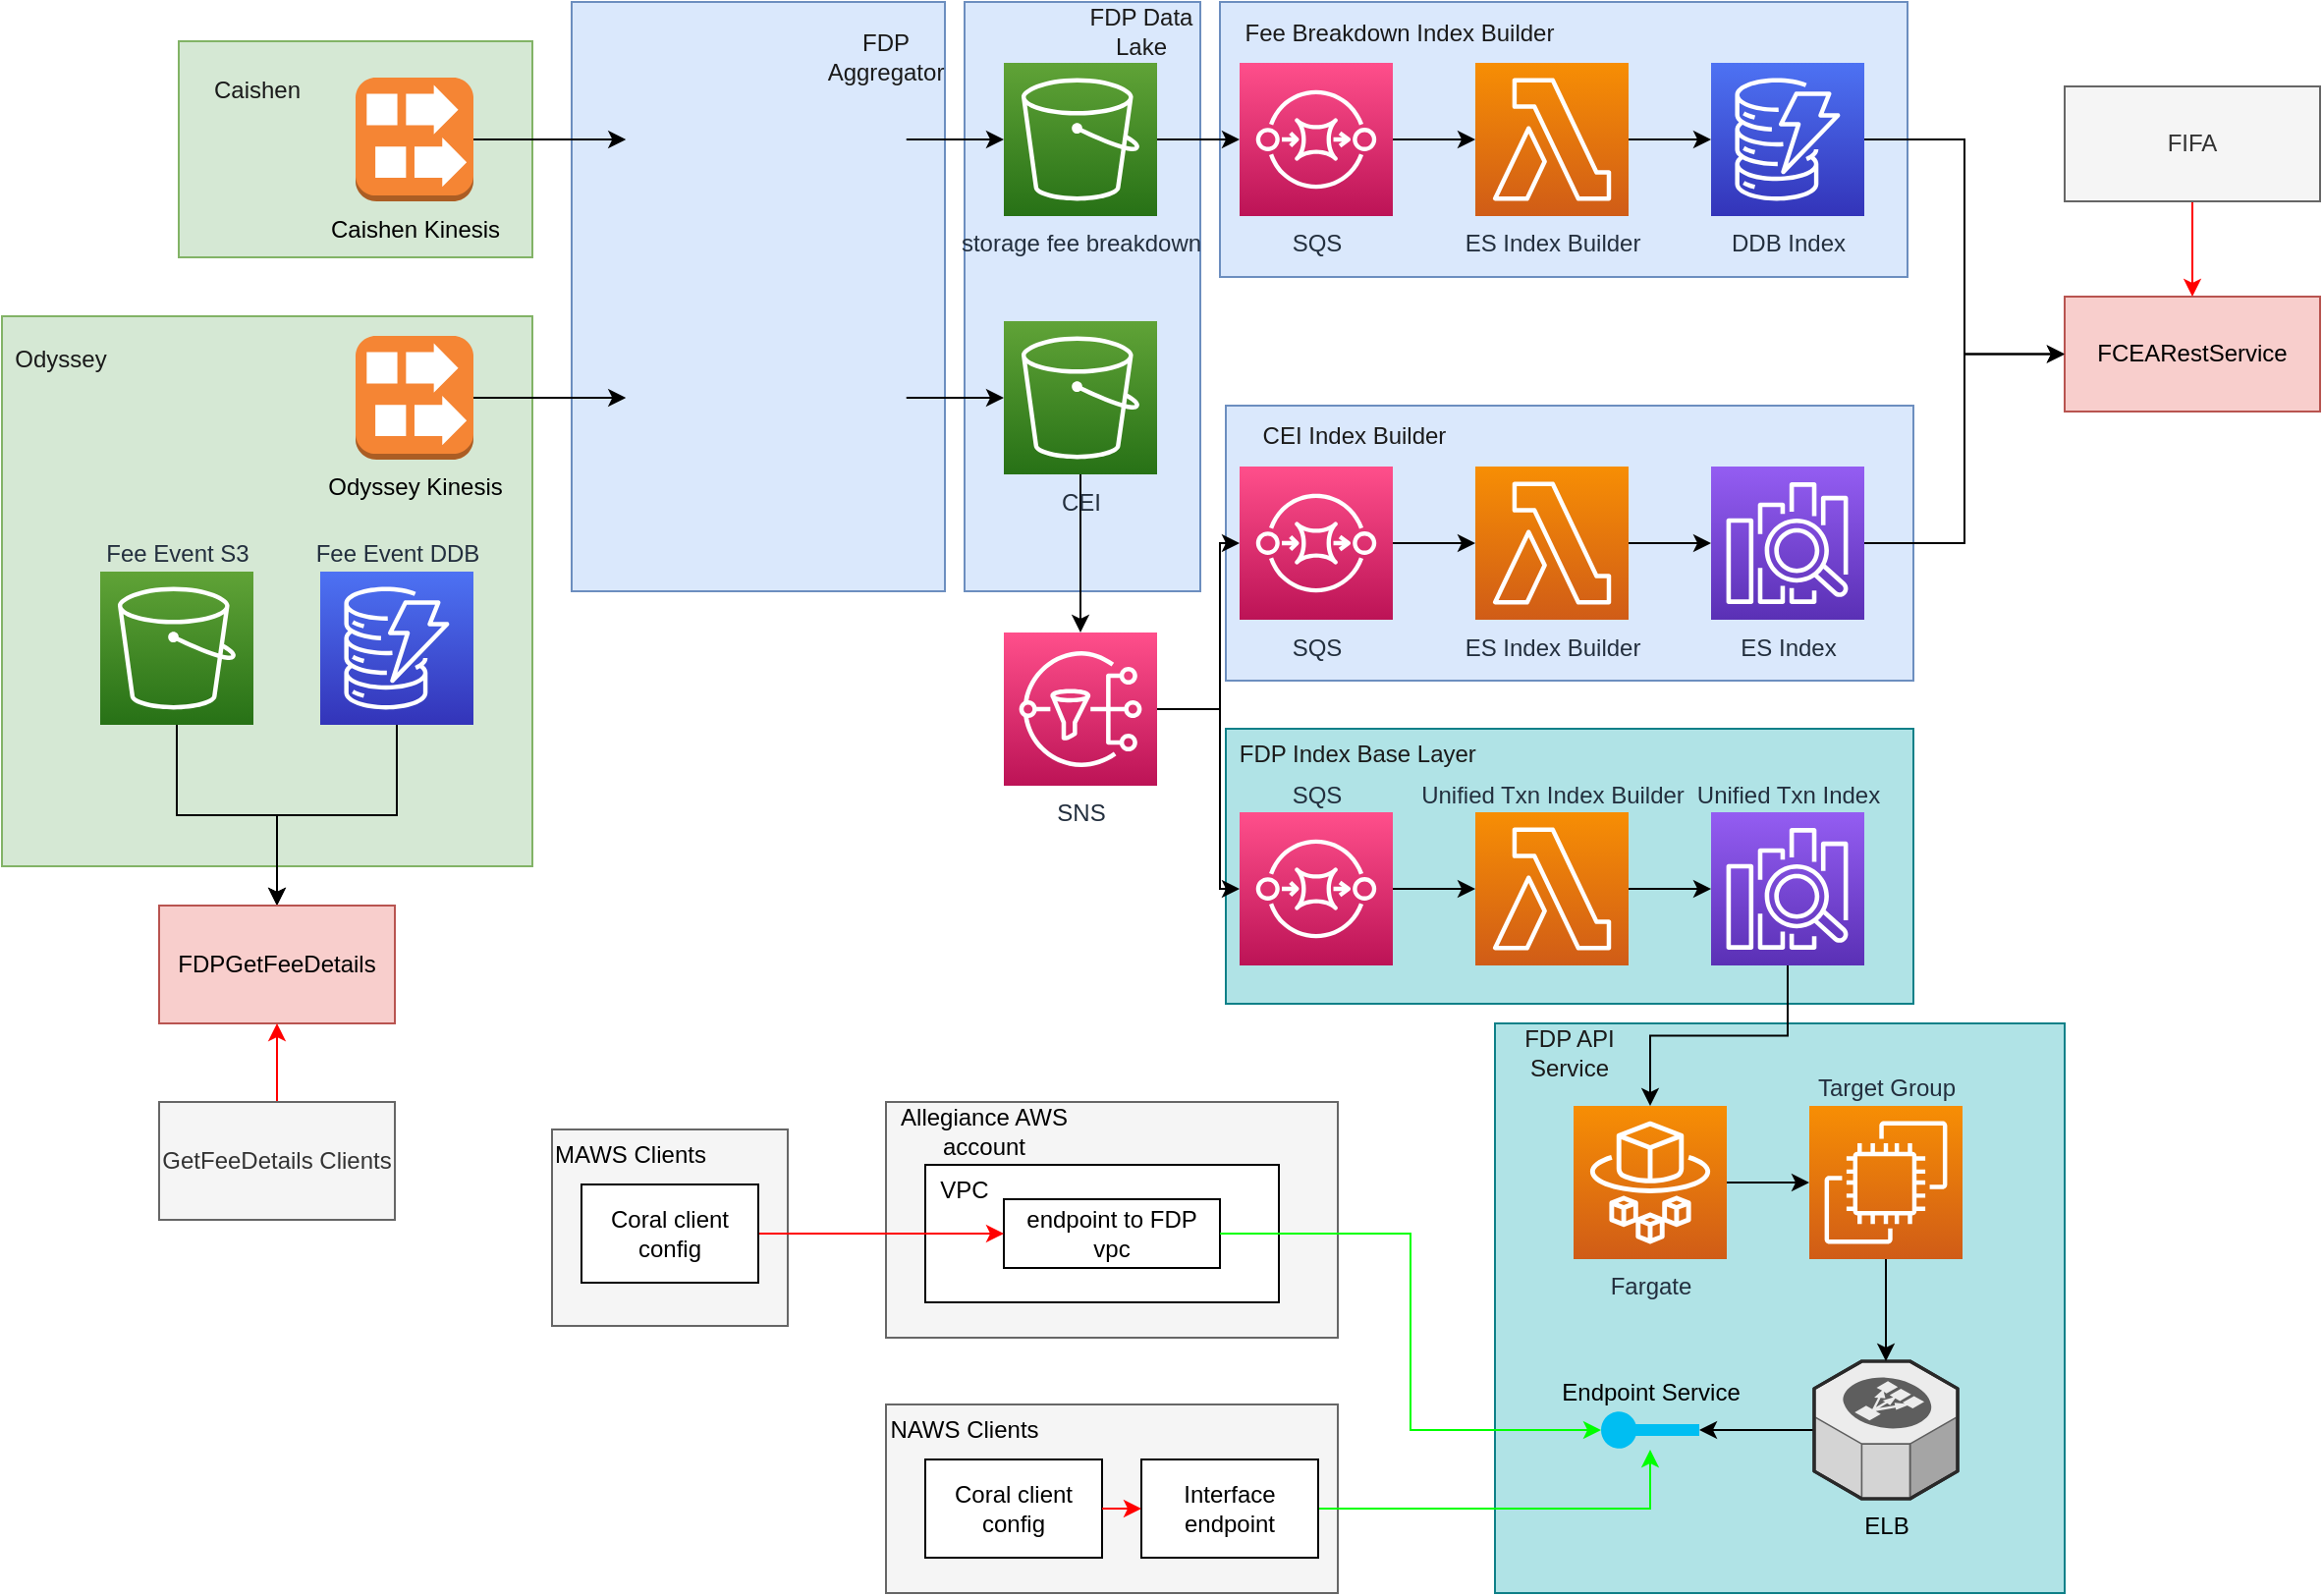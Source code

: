 <mxfile version="20.2.8" type="github">
  <diagram id="zn1evy5G_ZbLFw4LJB7L" name="Page-1">
    <mxGraphModel dx="2735" dy="1086" grid="1" gridSize="10" guides="1" tooltips="1" connect="1" arrows="1" fold="1" page="1" pageScale="1" pageWidth="850" pageHeight="1100" math="0" shadow="0">
      <root>
        <mxCell id="0" />
        <mxCell id="1" parent="0" />
        <mxCell id="vi70QIRCEaTFxPGlKDUi-86" value="" style="rounded=0;whiteSpace=wrap;html=1;fillColor=#dae8fc;strokeColor=#6c8ebf;" vertex="1" parent="1">
          <mxGeometry x="433" y="395.5" width="350" height="140" as="geometry" />
        </mxCell>
        <mxCell id="vi70QIRCEaTFxPGlKDUi-87" value="" style="rounded=0;whiteSpace=wrap;html=1;fillColor=#b0e3e6;strokeColor=#0e8088;" vertex="1" parent="1">
          <mxGeometry x="433" y="560" width="350" height="140" as="geometry" />
        </mxCell>
        <mxCell id="vi70QIRCEaTFxPGlKDUi-85" value="" style="rounded=0;whiteSpace=wrap;html=1;fillColor=#dae8fc;strokeColor=#6c8ebf;" vertex="1" parent="1">
          <mxGeometry x="430" y="190" width="350" height="140" as="geometry" />
        </mxCell>
        <mxCell id="vi70QIRCEaTFxPGlKDUi-83" value="" style="rounded=0;whiteSpace=wrap;html=1;fillColor=#b0e3e6;strokeColor=#0e8088;" vertex="1" parent="1">
          <mxGeometry x="570" y="710" width="290" height="290" as="geometry" />
        </mxCell>
        <mxCell id="vi70QIRCEaTFxPGlKDUi-81" value="" style="rounded=0;whiteSpace=wrap;html=1;fillColor=#dae8fc;strokeColor=#6c8ebf;" vertex="1" parent="1">
          <mxGeometry x="300" y="190" width="120" height="300" as="geometry" />
        </mxCell>
        <mxCell id="vi70QIRCEaTFxPGlKDUi-75" value="" style="rounded=0;whiteSpace=wrap;html=1;fillColor=#dae8fc;strokeColor=#6c8ebf;" vertex="1" parent="1">
          <mxGeometry x="100" y="190" width="190" height="300" as="geometry" />
        </mxCell>
        <mxCell id="vi70QIRCEaTFxPGlKDUi-73" value="" style="rounded=0;whiteSpace=wrap;html=1;fillColor=#d5e8d4;strokeColor=#82b366;" vertex="1" parent="1">
          <mxGeometry x="-100" y="210" width="180" height="110" as="geometry" />
        </mxCell>
        <mxCell id="vi70QIRCEaTFxPGlKDUi-71" value="" style="rounded=0;whiteSpace=wrap;html=1;fillColor=#d5e8d4;strokeColor=#82b366;" vertex="1" parent="1">
          <mxGeometry x="-190" y="350" width="270" height="280" as="geometry" />
        </mxCell>
        <mxCell id="vi70QIRCEaTFxPGlKDUi-42" style="edgeStyle=orthogonalEdgeStyle;rounded=0;orthogonalLoop=1;jettySize=auto;html=1;" edge="1" parent="1" source="vi70QIRCEaTFxPGlKDUi-1" target="vi70QIRCEaTFxPGlKDUi-5">
          <mxGeometry relative="1" as="geometry" />
        </mxCell>
        <mxCell id="vi70QIRCEaTFxPGlKDUi-1" value="Odyssey Kinesis" style="outlineConnect=0;dashed=0;verticalLabelPosition=bottom;verticalAlign=top;align=center;html=1;shape=mxgraph.aws3.kinesis_streams;fillColor=#F58534;gradientColor=none;" vertex="1" parent="1">
          <mxGeometry x="-10" y="360" width="60" height="63" as="geometry" />
        </mxCell>
        <mxCell id="vi70QIRCEaTFxPGlKDUi-58" style="edgeStyle=orthogonalEdgeStyle;rounded=0;orthogonalLoop=1;jettySize=auto;html=1;" edge="1" parent="1" source="vi70QIRCEaTFxPGlKDUi-5" target="vi70QIRCEaTFxPGlKDUi-6">
          <mxGeometry relative="1" as="geometry" />
        </mxCell>
        <mxCell id="vi70QIRCEaTFxPGlKDUi-5" value="" style="shape=image;verticalLabelPosition=top;labelBackgroundColor=default;verticalAlign=bottom;aspect=fixed;imageAspect=0;image=https://upload.wikimedia.org/wikipedia/commons/thumb/7/70/Apache_Flink_logo.svg/1280px-Apache_Flink_logo.svg.png;labelPosition=center;align=center;" vertex="1" parent="1">
          <mxGeometry x="127.63" y="356.5" width="142.75" height="70" as="geometry" />
        </mxCell>
        <mxCell id="vi70QIRCEaTFxPGlKDUi-11" style="edgeStyle=orthogonalEdgeStyle;rounded=0;orthogonalLoop=1;jettySize=auto;html=1;" edge="1" parent="1" source="vi70QIRCEaTFxPGlKDUi-6" target="vi70QIRCEaTFxPGlKDUi-10">
          <mxGeometry relative="1" as="geometry" />
        </mxCell>
        <mxCell id="vi70QIRCEaTFxPGlKDUi-6" value="CEI" style="sketch=0;points=[[0,0,0],[0.25,0,0],[0.5,0,0],[0.75,0,0],[1,0,0],[0,1,0],[0.25,1,0],[0.5,1,0],[0.75,1,0],[1,1,0],[0,0.25,0],[0,0.5,0],[0,0.75,0],[1,0.25,0],[1,0.5,0],[1,0.75,0]];outlineConnect=0;fontColor=#232F3E;gradientColor=#60A337;gradientDirection=north;fillColor=#277116;strokeColor=#ffffff;dashed=0;verticalLabelPosition=bottom;verticalAlign=top;align=center;html=1;fontSize=12;fontStyle=0;aspect=fixed;shape=mxgraph.aws4.resourceIcon;resIcon=mxgraph.aws4.s3;" vertex="1" parent="1">
          <mxGeometry x="320" y="352.5" width="78" height="78" as="geometry" />
        </mxCell>
        <mxCell id="vi70QIRCEaTFxPGlKDUi-43" style="edgeStyle=orthogonalEdgeStyle;rounded=0;orthogonalLoop=1;jettySize=auto;html=1;entryX=0;entryY=0.5;entryDx=0;entryDy=0;" edge="1" parent="1" source="vi70QIRCEaTFxPGlKDUi-7" target="vi70QIRCEaTFxPGlKDUi-8">
          <mxGeometry relative="1" as="geometry" />
        </mxCell>
        <mxCell id="vi70QIRCEaTFxPGlKDUi-7" value="Caishen Kinesis" style="outlineConnect=0;dashed=0;verticalLabelPosition=bottom;verticalAlign=top;align=center;html=1;shape=mxgraph.aws3.kinesis_streams;fillColor=#F58534;gradientColor=none;" vertex="1" parent="1">
          <mxGeometry x="-10" y="228.5" width="60" height="63" as="geometry" />
        </mxCell>
        <mxCell id="vi70QIRCEaTFxPGlKDUi-44" style="edgeStyle=orthogonalEdgeStyle;rounded=0;orthogonalLoop=1;jettySize=auto;html=1;" edge="1" parent="1" source="vi70QIRCEaTFxPGlKDUi-8" target="vi70QIRCEaTFxPGlKDUi-9">
          <mxGeometry relative="1" as="geometry" />
        </mxCell>
        <mxCell id="vi70QIRCEaTFxPGlKDUi-8" value="" style="shape=image;verticalLabelPosition=bottom;labelBackgroundColor=default;verticalAlign=top;aspect=fixed;imageAspect=0;image=https://upload.wikimedia.org/wikipedia/commons/thumb/7/70/Apache_Flink_logo.svg/1280px-Apache_Flink_logo.svg.png;" vertex="1" parent="1">
          <mxGeometry x="127.63" y="225" width="142.75" height="70" as="geometry" />
        </mxCell>
        <mxCell id="vi70QIRCEaTFxPGlKDUi-45" style="edgeStyle=orthogonalEdgeStyle;rounded=0;orthogonalLoop=1;jettySize=auto;html=1;" edge="1" parent="1" source="vi70QIRCEaTFxPGlKDUi-9" target="vi70QIRCEaTFxPGlKDUi-20">
          <mxGeometry relative="1" as="geometry" />
        </mxCell>
        <mxCell id="vi70QIRCEaTFxPGlKDUi-9" value="storage fee breakdown" style="sketch=0;points=[[0,0,0],[0.25,0,0],[0.5,0,0],[0.75,0,0],[1,0,0],[0,1,0],[0.25,1,0],[0.5,1,0],[0.75,1,0],[1,1,0],[0,0.25,0],[0,0.5,0],[0,0.75,0],[1,0.25,0],[1,0.5,0],[1,0.75,0]];outlineConnect=0;fontColor=#232F3E;gradientColor=#60A337;gradientDirection=north;fillColor=#277116;strokeColor=#ffffff;dashed=0;verticalLabelPosition=bottom;verticalAlign=top;align=center;html=1;fontSize=12;fontStyle=0;aspect=fixed;shape=mxgraph.aws4.resourceIcon;resIcon=mxgraph.aws4.s3;" vertex="1" parent="1">
          <mxGeometry x="320" y="221" width="78" height="78" as="geometry" />
        </mxCell>
        <mxCell id="vi70QIRCEaTFxPGlKDUi-48" style="edgeStyle=orthogonalEdgeStyle;rounded=0;orthogonalLoop=1;jettySize=auto;html=1;entryX=0;entryY=0.5;entryDx=0;entryDy=0;entryPerimeter=0;" edge="1" parent="1" source="vi70QIRCEaTFxPGlKDUi-10" target="vi70QIRCEaTFxPGlKDUi-12">
          <mxGeometry relative="1" as="geometry">
            <Array as="points">
              <mxPoint x="430" y="550" />
              <mxPoint x="430" y="466" />
            </Array>
          </mxGeometry>
        </mxCell>
        <mxCell id="vi70QIRCEaTFxPGlKDUi-49" style="edgeStyle=orthogonalEdgeStyle;rounded=0;orthogonalLoop=1;jettySize=auto;html=1;entryX=0;entryY=0.5;entryDx=0;entryDy=0;entryPerimeter=0;" edge="1" parent="1" source="vi70QIRCEaTFxPGlKDUi-10" target="vi70QIRCEaTFxPGlKDUi-16">
          <mxGeometry relative="1" as="geometry">
            <Array as="points">
              <mxPoint x="430" y="550" />
              <mxPoint x="430" y="642" />
            </Array>
          </mxGeometry>
        </mxCell>
        <mxCell id="vi70QIRCEaTFxPGlKDUi-10" value="SNS" style="sketch=0;points=[[0,0,0],[0.25,0,0],[0.5,0,0],[0.75,0,0],[1,0,0],[0,1,0],[0.25,1,0],[0.5,1,0],[0.75,1,0],[1,1,0],[0,0.25,0],[0,0.5,0],[0,0.75,0],[1,0.25,0],[1,0.5,0],[1,0.75,0]];outlineConnect=0;fontColor=#232F3E;gradientColor=#FF4F8B;gradientDirection=north;fillColor=#BC1356;strokeColor=#ffffff;dashed=0;verticalLabelPosition=bottom;verticalAlign=top;align=center;html=1;fontSize=12;fontStyle=0;aspect=fixed;shape=mxgraph.aws4.resourceIcon;resIcon=mxgraph.aws4.sns;" vertex="1" parent="1">
          <mxGeometry x="320" y="511" width="78" height="78" as="geometry" />
        </mxCell>
        <mxCell id="vi70QIRCEaTFxPGlKDUi-50" style="edgeStyle=orthogonalEdgeStyle;rounded=0;orthogonalLoop=1;jettySize=auto;html=1;entryX=0;entryY=0.5;entryDx=0;entryDy=0;entryPerimeter=0;" edge="1" parent="1" source="vi70QIRCEaTFxPGlKDUi-12" target="vi70QIRCEaTFxPGlKDUi-13">
          <mxGeometry relative="1" as="geometry" />
        </mxCell>
        <mxCell id="vi70QIRCEaTFxPGlKDUi-12" value="SQS" style="sketch=0;points=[[0,0,0],[0.25,0,0],[0.5,0,0],[0.75,0,0],[1,0,0],[0,1,0],[0.25,1,0],[0.5,1,0],[0.75,1,0],[1,1,0],[0,0.25,0],[0,0.5,0],[0,0.75,0],[1,0.25,0],[1,0.5,0],[1,0.75,0]];outlineConnect=0;fontColor=#232F3E;gradientColor=#FF4F8B;gradientDirection=north;fillColor=#BC1356;strokeColor=#ffffff;dashed=0;verticalLabelPosition=bottom;verticalAlign=top;align=center;html=1;fontSize=12;fontStyle=0;aspect=fixed;shape=mxgraph.aws4.resourceIcon;resIcon=mxgraph.aws4.sqs;" vertex="1" parent="1">
          <mxGeometry x="440" y="426.5" width="78" height="78" as="geometry" />
        </mxCell>
        <mxCell id="vi70QIRCEaTFxPGlKDUi-52" style="edgeStyle=orthogonalEdgeStyle;rounded=0;orthogonalLoop=1;jettySize=auto;html=1;entryX=0;entryY=0.5;entryDx=0;entryDy=0;entryPerimeter=0;" edge="1" parent="1" source="vi70QIRCEaTFxPGlKDUi-13" target="vi70QIRCEaTFxPGlKDUi-14">
          <mxGeometry relative="1" as="geometry" />
        </mxCell>
        <mxCell id="vi70QIRCEaTFxPGlKDUi-13" value="ES Index Builder" style="sketch=0;points=[[0,0,0],[0.25,0,0],[0.5,0,0],[0.75,0,0],[1,0,0],[0,1,0],[0.25,1,0],[0.5,1,0],[0.75,1,0],[1,1,0],[0,0.25,0],[0,0.5,0],[0,0.75,0],[1,0.25,0],[1,0.5,0],[1,0.75,0]];outlineConnect=0;fontColor=#232F3E;gradientColor=#F78E04;gradientDirection=north;fillColor=#D05C17;strokeColor=#ffffff;dashed=0;verticalLabelPosition=bottom;verticalAlign=top;align=center;html=1;fontSize=12;fontStyle=0;aspect=fixed;shape=mxgraph.aws4.resourceIcon;resIcon=mxgraph.aws4.lambda;" vertex="1" parent="1">
          <mxGeometry x="560" y="426.5" width="78" height="78" as="geometry" />
        </mxCell>
        <mxCell id="vi70QIRCEaTFxPGlKDUi-55" style="edgeStyle=orthogonalEdgeStyle;rounded=0;orthogonalLoop=1;jettySize=auto;html=1;entryX=0;entryY=0.5;entryDx=0;entryDy=0;" edge="1" parent="1" source="vi70QIRCEaTFxPGlKDUi-14" target="vi70QIRCEaTFxPGlKDUi-15">
          <mxGeometry relative="1" as="geometry" />
        </mxCell>
        <mxCell id="vi70QIRCEaTFxPGlKDUi-14" value="ES Index" style="sketch=0;points=[[0,0,0],[0.25,0,0],[0.5,0,0],[0.75,0,0],[1,0,0],[0,1,0],[0.25,1,0],[0.5,1,0],[0.75,1,0],[1,1,0],[0,0.25,0],[0,0.5,0],[0,0.75,0],[1,0.25,0],[1,0.5,0],[1,0.75,0]];outlineConnect=0;fontColor=#232F3E;gradientColor=#945DF2;gradientDirection=north;fillColor=#5A30B5;strokeColor=#ffffff;dashed=0;verticalLabelPosition=bottom;verticalAlign=top;align=center;html=1;fontSize=12;fontStyle=0;aspect=fixed;shape=mxgraph.aws4.resourceIcon;resIcon=mxgraph.aws4.elasticsearch_service;" vertex="1" parent="1">
          <mxGeometry x="680" y="426.5" width="78" height="78" as="geometry" />
        </mxCell>
        <mxCell id="vi70QIRCEaTFxPGlKDUi-15" value="FCEARestService" style="rounded=0;whiteSpace=wrap;html=1;fillColor=#f8cecc;strokeColor=#b85450;" vertex="1" parent="1">
          <mxGeometry x="860" y="340" width="130" height="58.5" as="geometry" />
        </mxCell>
        <mxCell id="vi70QIRCEaTFxPGlKDUi-51" style="edgeStyle=orthogonalEdgeStyle;rounded=0;orthogonalLoop=1;jettySize=auto;html=1;entryX=0;entryY=0.5;entryDx=0;entryDy=0;entryPerimeter=0;" edge="1" parent="1" source="vi70QIRCEaTFxPGlKDUi-16" target="vi70QIRCEaTFxPGlKDUi-17">
          <mxGeometry relative="1" as="geometry" />
        </mxCell>
        <mxCell id="vi70QIRCEaTFxPGlKDUi-16" value="SQS" style="sketch=0;points=[[0,0,0],[0.25,0,0],[0.5,0,0],[0.75,0,0],[1,0,0],[0,1,0],[0.25,1,0],[0.5,1,0],[0.75,1,0],[1,1,0],[0,0.25,0],[0,0.5,0],[0,0.75,0],[1,0.25,0],[1,0.5,0],[1,0.75,0]];outlineConnect=0;fontColor=#232F3E;gradientColor=#FF4F8B;gradientDirection=north;fillColor=#BC1356;strokeColor=#ffffff;dashed=0;verticalLabelPosition=top;verticalAlign=bottom;align=center;html=1;fontSize=12;fontStyle=0;aspect=fixed;shape=mxgraph.aws4.resourceIcon;resIcon=mxgraph.aws4.sqs;labelPosition=center;" vertex="1" parent="1">
          <mxGeometry x="440" y="602.5" width="78" height="78" as="geometry" />
        </mxCell>
        <mxCell id="vi70QIRCEaTFxPGlKDUi-53" style="edgeStyle=orthogonalEdgeStyle;rounded=0;orthogonalLoop=1;jettySize=auto;html=1;entryX=0;entryY=0.5;entryDx=0;entryDy=0;entryPerimeter=0;" edge="1" parent="1" source="vi70QIRCEaTFxPGlKDUi-17" target="vi70QIRCEaTFxPGlKDUi-18">
          <mxGeometry relative="1" as="geometry" />
        </mxCell>
        <mxCell id="vi70QIRCEaTFxPGlKDUi-17" value="Unified Txn Index Builder  " style="sketch=0;points=[[0,0,0],[0.25,0,0],[0.5,0,0],[0.75,0,0],[1,0,0],[0,1,0],[0.25,1,0],[0.5,1,0],[0.75,1,0],[1,1,0],[0,0.25,0],[0,0.5,0],[0,0.75,0],[1,0.25,0],[1,0.5,0],[1,0.75,0]];outlineConnect=0;fontColor=#232F3E;gradientColor=#F78E04;gradientDirection=north;fillColor=#D05C17;strokeColor=#ffffff;dashed=0;verticalLabelPosition=top;verticalAlign=bottom;align=center;html=1;fontSize=12;fontStyle=0;aspect=fixed;shape=mxgraph.aws4.resourceIcon;resIcon=mxgraph.aws4.lambda;labelPosition=center;" vertex="1" parent="1">
          <mxGeometry x="560" y="602.5" width="78" height="78" as="geometry" />
        </mxCell>
        <mxCell id="vi70QIRCEaTFxPGlKDUi-60" style="edgeStyle=orthogonalEdgeStyle;rounded=0;orthogonalLoop=1;jettySize=auto;html=1;entryX=0.5;entryY=0;entryDx=0;entryDy=0;entryPerimeter=0;" edge="1" parent="1" source="vi70QIRCEaTFxPGlKDUi-18" target="vi70QIRCEaTFxPGlKDUi-25">
          <mxGeometry relative="1" as="geometry" />
        </mxCell>
        <mxCell id="vi70QIRCEaTFxPGlKDUi-18" value="Unified Txn Index" style="sketch=0;points=[[0,0,0],[0.25,0,0],[0.5,0,0],[0.75,0,0],[1,0,0],[0,1,0],[0.25,1,0],[0.5,1,0],[0.75,1,0],[1,1,0],[0,0.25,0],[0,0.5,0],[0,0.75,0],[1,0.25,0],[1,0.5,0],[1,0.75,0]];outlineConnect=0;fontColor=#232F3E;gradientColor=#945DF2;gradientDirection=north;fillColor=#5A30B5;strokeColor=#ffffff;dashed=0;verticalLabelPosition=top;verticalAlign=bottom;align=center;html=1;fontSize=12;fontStyle=0;aspect=fixed;shape=mxgraph.aws4.resourceIcon;resIcon=mxgraph.aws4.elasticsearch_service;labelPosition=center;" vertex="1" parent="1">
          <mxGeometry x="680" y="602.5" width="78" height="78" as="geometry" />
        </mxCell>
        <mxCell id="vi70QIRCEaTFxPGlKDUi-56" style="edgeStyle=orthogonalEdgeStyle;rounded=0;orthogonalLoop=1;jettySize=auto;html=1;entryX=0.5;entryY=0;entryDx=0;entryDy=0;" edge="1" parent="1" source="vi70QIRCEaTFxPGlKDUi-19" target="vi70QIRCEaTFxPGlKDUi-24">
          <mxGeometry relative="1" as="geometry" />
        </mxCell>
        <mxCell id="vi70QIRCEaTFxPGlKDUi-19" value="Fee Event S3" style="sketch=0;points=[[0,0,0],[0.25,0,0],[0.5,0,0],[0.75,0,0],[1,0,0],[0,1,0],[0.25,1,0],[0.5,1,0],[0.75,1,0],[1,1,0],[0,0.25,0],[0,0.5,0],[0,0.75,0],[1,0.25,0],[1,0.5,0],[1,0.75,0]];outlineConnect=0;fontColor=#232F3E;gradientColor=#60A337;gradientDirection=north;fillColor=#277116;strokeColor=#ffffff;dashed=0;verticalLabelPosition=top;verticalAlign=bottom;align=center;html=1;fontSize=12;fontStyle=0;aspect=fixed;shape=mxgraph.aws4.resourceIcon;resIcon=mxgraph.aws4.s3;labelPosition=center;" vertex="1" parent="1">
          <mxGeometry x="-140" y="480" width="78" height="78" as="geometry" />
        </mxCell>
        <mxCell id="vi70QIRCEaTFxPGlKDUi-46" style="edgeStyle=orthogonalEdgeStyle;rounded=0;orthogonalLoop=1;jettySize=auto;html=1;entryX=0;entryY=0.5;entryDx=0;entryDy=0;entryPerimeter=0;" edge="1" parent="1" source="vi70QIRCEaTFxPGlKDUi-20" target="vi70QIRCEaTFxPGlKDUi-21">
          <mxGeometry relative="1" as="geometry" />
        </mxCell>
        <mxCell id="vi70QIRCEaTFxPGlKDUi-20" value="SQS" style="sketch=0;points=[[0,0,0],[0.25,0,0],[0.5,0,0],[0.75,0,0],[1,0,0],[0,1,0],[0.25,1,0],[0.5,1,0],[0.75,1,0],[1,1,0],[0,0.25,0],[0,0.5,0],[0,0.75,0],[1,0.25,0],[1,0.5,0],[1,0.75,0]];outlineConnect=0;fontColor=#232F3E;gradientColor=#FF4F8B;gradientDirection=north;fillColor=#BC1356;strokeColor=#ffffff;dashed=0;verticalLabelPosition=bottom;verticalAlign=top;align=center;html=1;fontSize=12;fontStyle=0;aspect=fixed;shape=mxgraph.aws4.resourceIcon;resIcon=mxgraph.aws4.sqs;" vertex="1" parent="1">
          <mxGeometry x="440.0" y="221" width="78" height="78" as="geometry" />
        </mxCell>
        <mxCell id="vi70QIRCEaTFxPGlKDUi-47" style="edgeStyle=orthogonalEdgeStyle;rounded=0;orthogonalLoop=1;jettySize=auto;html=1;entryX=0;entryY=0.5;entryDx=0;entryDy=0;entryPerimeter=0;" edge="1" parent="1" source="vi70QIRCEaTFxPGlKDUi-21" target="vi70QIRCEaTFxPGlKDUi-22">
          <mxGeometry relative="1" as="geometry" />
        </mxCell>
        <mxCell id="vi70QIRCEaTFxPGlKDUi-21" value="ES Index Builder" style="sketch=0;points=[[0,0,0],[0.25,0,0],[0.5,0,0],[0.75,0,0],[1,0,0],[0,1,0],[0.25,1,0],[0.5,1,0],[0.75,1,0],[1,1,0],[0,0.25,0],[0,0.5,0],[0,0.75,0],[1,0.25,0],[1,0.5,0],[1,0.75,0]];outlineConnect=0;fontColor=#232F3E;gradientColor=#F78E04;gradientDirection=north;fillColor=#D05C17;strokeColor=#ffffff;dashed=0;verticalLabelPosition=bottom;verticalAlign=top;align=center;html=1;fontSize=12;fontStyle=0;aspect=fixed;shape=mxgraph.aws4.resourceIcon;resIcon=mxgraph.aws4.lambda;" vertex="1" parent="1">
          <mxGeometry x="560" y="221" width="78" height="78" as="geometry" />
        </mxCell>
        <mxCell id="vi70QIRCEaTFxPGlKDUi-54" style="edgeStyle=orthogonalEdgeStyle;rounded=0;orthogonalLoop=1;jettySize=auto;html=1;entryX=0;entryY=0.5;entryDx=0;entryDy=0;" edge="1" parent="1" source="vi70QIRCEaTFxPGlKDUi-22" target="vi70QIRCEaTFxPGlKDUi-15">
          <mxGeometry relative="1" as="geometry" />
        </mxCell>
        <mxCell id="vi70QIRCEaTFxPGlKDUi-22" value="DDB Index" style="sketch=0;points=[[0,0,0],[0.25,0,0],[0.5,0,0],[0.75,0,0],[1,0,0],[0,1,0],[0.25,1,0],[0.5,1,0],[0.75,1,0],[1,1,0],[0,0.25,0],[0,0.5,0],[0,0.75,0],[1,0.25,0],[1,0.5,0],[1,0.75,0]];outlineConnect=0;fontColor=#232F3E;gradientColor=#4D72F3;gradientDirection=north;fillColor=#3334B9;strokeColor=#ffffff;dashed=0;verticalLabelPosition=bottom;verticalAlign=top;align=center;html=1;fontSize=12;fontStyle=0;aspect=fixed;shape=mxgraph.aws4.resourceIcon;resIcon=mxgraph.aws4.dynamodb;" vertex="1" parent="1">
          <mxGeometry x="680" y="221" width="78" height="78" as="geometry" />
        </mxCell>
        <mxCell id="vi70QIRCEaTFxPGlKDUi-57" style="edgeStyle=orthogonalEdgeStyle;rounded=0;orthogonalLoop=1;jettySize=auto;html=1;entryX=0.5;entryY=0;entryDx=0;entryDy=0;" edge="1" parent="1" source="vi70QIRCEaTFxPGlKDUi-23" target="vi70QIRCEaTFxPGlKDUi-24">
          <mxGeometry relative="1" as="geometry" />
        </mxCell>
        <mxCell id="vi70QIRCEaTFxPGlKDUi-23" value="Fee Event DDB" style="sketch=0;points=[[0,0,0],[0.25,0,0],[0.5,0,0],[0.75,0,0],[1,0,0],[0,1,0],[0.25,1,0],[0.5,1,0],[0.75,1,0],[1,1,0],[0,0.25,0],[0,0.5,0],[0,0.75,0],[1,0.25,0],[1,0.5,0],[1,0.75,0]];outlineConnect=0;fontColor=#232F3E;gradientColor=#4D72F3;gradientDirection=north;fillColor=#3334B9;strokeColor=#ffffff;dashed=0;verticalLabelPosition=top;verticalAlign=bottom;align=center;html=1;fontSize=12;fontStyle=0;aspect=fixed;shape=mxgraph.aws4.resourceIcon;resIcon=mxgraph.aws4.dynamodb;labelPosition=center;" vertex="1" parent="1">
          <mxGeometry x="-28" y="480" width="78" height="78" as="geometry" />
        </mxCell>
        <mxCell id="vi70QIRCEaTFxPGlKDUi-24" value="FDPGetFeeDetails" style="rounded=0;whiteSpace=wrap;html=1;fillColor=#f8cecc;strokeColor=#b85450;" vertex="1" parent="1">
          <mxGeometry x="-110" y="650" width="120" height="60" as="geometry" />
        </mxCell>
        <mxCell id="vi70QIRCEaTFxPGlKDUi-63" style="edgeStyle=orthogonalEdgeStyle;rounded=0;orthogonalLoop=1;jettySize=auto;html=1;entryX=0;entryY=0.5;entryDx=0;entryDy=0;entryPerimeter=0;" edge="1" parent="1" source="vi70QIRCEaTFxPGlKDUi-25" target="vi70QIRCEaTFxPGlKDUi-28">
          <mxGeometry relative="1" as="geometry" />
        </mxCell>
        <mxCell id="vi70QIRCEaTFxPGlKDUi-25" value="Fargate" style="sketch=0;points=[[0,0,0],[0.25,0,0],[0.5,0,0],[0.75,0,0],[1,0,0],[0,1,0],[0.25,1,0],[0.5,1,0],[0.75,1,0],[1,1,0],[0,0.25,0],[0,0.5,0],[0,0.75,0],[1,0.25,0],[1,0.5,0],[1,0.75,0]];outlineConnect=0;fontColor=#232F3E;gradientColor=#F78E04;gradientDirection=north;fillColor=#D05C17;strokeColor=#ffffff;dashed=0;verticalLabelPosition=bottom;verticalAlign=top;align=center;html=1;fontSize=12;fontStyle=0;aspect=fixed;shape=mxgraph.aws4.resourceIcon;resIcon=mxgraph.aws4.fargate;" vertex="1" parent="1">
          <mxGeometry x="610" y="752" width="78" height="78" as="geometry" />
        </mxCell>
        <mxCell id="vi70QIRCEaTFxPGlKDUi-26" value="Endpoint Service" style="verticalLabelPosition=top;html=1;verticalAlign=bottom;align=center;strokeColor=none;fillColor=#00BEF2;shape=mxgraph.azure.service_endpoint;labelPosition=center;" vertex="1" parent="1">
          <mxGeometry x="624" y="907" width="50" height="20" as="geometry" />
        </mxCell>
        <mxCell id="vi70QIRCEaTFxPGlKDUi-65" style="edgeStyle=orthogonalEdgeStyle;rounded=0;orthogonalLoop=1;jettySize=auto;html=1;" edge="1" parent="1" source="vi70QIRCEaTFxPGlKDUi-27" target="vi70QIRCEaTFxPGlKDUi-26">
          <mxGeometry relative="1" as="geometry" />
        </mxCell>
        <mxCell id="vi70QIRCEaTFxPGlKDUi-27" value="ELB" style="verticalLabelPosition=bottom;html=1;verticalAlign=top;strokeWidth=1;align=center;outlineConnect=0;dashed=0;outlineConnect=0;shape=mxgraph.aws3d.elasticLoadBalancing;fillColor=#ECECEC;strokeColor=#5E5E5E;aspect=fixed;" vertex="1" parent="1">
          <mxGeometry x="732.48" y="882" width="73.04" height="70" as="geometry" />
        </mxCell>
        <mxCell id="vi70QIRCEaTFxPGlKDUi-64" style="edgeStyle=orthogonalEdgeStyle;rounded=0;orthogonalLoop=1;jettySize=auto;html=1;" edge="1" parent="1" source="vi70QIRCEaTFxPGlKDUi-28" target="vi70QIRCEaTFxPGlKDUi-27">
          <mxGeometry relative="1" as="geometry" />
        </mxCell>
        <mxCell id="vi70QIRCEaTFxPGlKDUi-28" value="Target Group" style="sketch=0;points=[[0,0,0],[0.25,0,0],[0.5,0,0],[0.75,0,0],[1,0,0],[0,1,0],[0.25,1,0],[0.5,1,0],[0.75,1,0],[1,1,0],[0,0.25,0],[0,0.5,0],[0,0.75,0],[1,0.25,0],[1,0.5,0],[1,0.75,0]];outlineConnect=0;fontColor=#232F3E;gradientColor=#F78E04;gradientDirection=north;fillColor=#D05C17;strokeColor=#ffffff;dashed=0;verticalLabelPosition=top;verticalAlign=bottom;align=center;html=1;fontSize=12;fontStyle=0;aspect=fixed;shape=mxgraph.aws4.resourceIcon;resIcon=mxgraph.aws4.ec2;labelPosition=center;" vertex="1" parent="1">
          <mxGeometry x="730" y="752" width="78" height="78" as="geometry" />
        </mxCell>
        <mxCell id="vi70QIRCEaTFxPGlKDUi-80" style="edgeStyle=orthogonalEdgeStyle;rounded=0;orthogonalLoop=1;jettySize=auto;html=1;entryX=0.5;entryY=0;entryDx=0;entryDy=0;strokeColor=#FF0000;fontColor=#1A1A1A;" edge="1" parent="1" source="vi70QIRCEaTFxPGlKDUi-29" target="vi70QIRCEaTFxPGlKDUi-15">
          <mxGeometry relative="1" as="geometry" />
        </mxCell>
        <mxCell id="vi70QIRCEaTFxPGlKDUi-29" value="FIFA" style="rounded=0;whiteSpace=wrap;html=1;fillColor=#f5f5f5;fontColor=#333333;strokeColor=#666666;" vertex="1" parent="1">
          <mxGeometry x="860" y="233" width="130" height="58.5" as="geometry" />
        </mxCell>
        <mxCell id="vi70QIRCEaTFxPGlKDUi-30" value="" style="rounded=0;whiteSpace=wrap;html=1;fillColor=#f5f5f5;fontColor=#333333;strokeColor=#666666;" vertex="1" parent="1">
          <mxGeometry x="260" y="750" width="230" height="120" as="geometry" />
        </mxCell>
        <mxCell id="vi70QIRCEaTFxPGlKDUi-31" value="Allegiance AWS account" style="text;html=1;strokeColor=none;fillColor=none;align=center;verticalAlign=middle;whiteSpace=wrap;rounded=0;" vertex="1" parent="1">
          <mxGeometry x="260" y="750" width="100" height="30" as="geometry" />
        </mxCell>
        <mxCell id="vi70QIRCEaTFxPGlKDUi-32" value="" style="rounded=0;whiteSpace=wrap;html=1;" vertex="1" parent="1">
          <mxGeometry x="280" y="782" width="180" height="70" as="geometry" />
        </mxCell>
        <mxCell id="vi70QIRCEaTFxPGlKDUi-33" value="VPC" style="text;html=1;strokeColor=none;fillColor=none;align=center;verticalAlign=middle;whiteSpace=wrap;rounded=0;" vertex="1" parent="1">
          <mxGeometry x="270" y="780" width="60" height="30" as="geometry" />
        </mxCell>
        <mxCell id="vi70QIRCEaTFxPGlKDUi-34" value="endpoint to FDP vpc" style="rounded=0;whiteSpace=wrap;html=1;" vertex="1" parent="1">
          <mxGeometry x="320" y="799.5" width="110" height="35" as="geometry" />
        </mxCell>
        <mxCell id="vi70QIRCEaTFxPGlKDUi-35" value="" style="rounded=0;whiteSpace=wrap;html=1;fillColor=#f5f5f5;fontColor=#333333;strokeColor=#666666;" vertex="1" parent="1">
          <mxGeometry x="90" y="764" width="120" height="100" as="geometry" />
        </mxCell>
        <mxCell id="vi70QIRCEaTFxPGlKDUi-66" style="edgeStyle=orthogonalEdgeStyle;rounded=0;orthogonalLoop=1;jettySize=auto;html=1;entryX=0;entryY=0.5;entryDx=0;entryDy=0;fontColor=#FF3333;strokeColor=#FF0000;" edge="1" parent="1" source="vi70QIRCEaTFxPGlKDUi-36" target="vi70QIRCEaTFxPGlKDUi-34">
          <mxGeometry relative="1" as="geometry" />
        </mxCell>
        <mxCell id="vi70QIRCEaTFxPGlKDUi-36" value="Coral client config" style="rounded=0;whiteSpace=wrap;html=1;" vertex="1" parent="1">
          <mxGeometry x="105" y="792" width="90" height="50" as="geometry" />
        </mxCell>
        <mxCell id="vi70QIRCEaTFxPGlKDUi-37" value="MAWS Clients" style="text;html=1;strokeColor=none;fillColor=none;align=center;verticalAlign=middle;whiteSpace=wrap;rounded=0;" vertex="1" parent="1">
          <mxGeometry x="90" y="762" width="80" height="30" as="geometry" />
        </mxCell>
        <mxCell id="vi70QIRCEaTFxPGlKDUi-38" value="" style="rounded=0;whiteSpace=wrap;html=1;fillColor=#f5f5f5;fontColor=#333333;strokeColor=#666666;" vertex="1" parent="1">
          <mxGeometry x="260" y="904" width="230" height="96" as="geometry" />
        </mxCell>
        <mxCell id="vi70QIRCEaTFxPGlKDUi-39" value="Coral client config" style="rounded=0;whiteSpace=wrap;html=1;" vertex="1" parent="1">
          <mxGeometry x="280" y="932" width="90" height="50" as="geometry" />
        </mxCell>
        <mxCell id="vi70QIRCEaTFxPGlKDUi-40" value="NAWS Clients " style="text;html=1;strokeColor=none;fillColor=none;align=center;verticalAlign=middle;whiteSpace=wrap;rounded=0;" vertex="1" parent="1">
          <mxGeometry x="260" y="902" width="80" height="30" as="geometry" />
        </mxCell>
        <mxCell id="vi70QIRCEaTFxPGlKDUi-70" style="edgeStyle=orthogonalEdgeStyle;rounded=0;orthogonalLoop=1;jettySize=auto;html=1;strokeColor=#00FF00;" edge="1" parent="1" source="vi70QIRCEaTFxPGlKDUi-41" target="vi70QIRCEaTFxPGlKDUi-26">
          <mxGeometry relative="1" as="geometry" />
        </mxCell>
        <mxCell id="vi70QIRCEaTFxPGlKDUi-41" value="Interface endpoint" style="rounded=0;whiteSpace=wrap;html=1;" vertex="1" parent="1">
          <mxGeometry x="390" y="932" width="90" height="50" as="geometry" />
        </mxCell>
        <mxCell id="vi70QIRCEaTFxPGlKDUi-68" value="" style="endArrow=classic;html=1;rounded=0;exitX=1;exitY=0.5;exitDx=0;exitDy=0;entryX=0;entryY=0.5;entryDx=0;entryDy=0;strokeColor=#FF0000;" edge="1" parent="1" source="vi70QIRCEaTFxPGlKDUi-39" target="vi70QIRCEaTFxPGlKDUi-41">
          <mxGeometry width="50" height="50" relative="1" as="geometry">
            <mxPoint x="260" y="710" as="sourcePoint" />
            <mxPoint x="310" y="660" as="targetPoint" />
          </mxGeometry>
        </mxCell>
        <mxCell id="vi70QIRCEaTFxPGlKDUi-69" value="" style="endArrow=classic;html=1;rounded=0;exitX=1;exitY=0.5;exitDx=0;exitDy=0;entryX=0;entryY=0.5;entryDx=0;entryDy=0;entryPerimeter=0;edgeStyle=orthogonalEdgeStyle;strokeColor=#00FF00;" edge="1" parent="1" source="vi70QIRCEaTFxPGlKDUi-34" target="vi70QIRCEaTFxPGlKDUi-26">
          <mxGeometry width="50" height="50" relative="1" as="geometry">
            <mxPoint x="260" y="710" as="sourcePoint" />
            <mxPoint x="310" y="660" as="targetPoint" />
          </mxGeometry>
        </mxCell>
        <mxCell id="vi70QIRCEaTFxPGlKDUi-72" value="Odyssey" style="text;html=1;strokeColor=none;fillColor=none;align=center;verticalAlign=middle;whiteSpace=wrap;rounded=0;fontColor=#1A1A1A;" vertex="1" parent="1">
          <mxGeometry x="-190" y="356.5" width="60" height="30" as="geometry" />
        </mxCell>
        <mxCell id="vi70QIRCEaTFxPGlKDUi-74" value="Caishen" style="text;html=1;strokeColor=none;fillColor=none;align=center;verticalAlign=middle;whiteSpace=wrap;rounded=0;fontColor=#1A1A1A;" vertex="1" parent="1">
          <mxGeometry x="-90" y="220" width="60" height="30" as="geometry" />
        </mxCell>
        <mxCell id="vi70QIRCEaTFxPGlKDUi-77" style="edgeStyle=orthogonalEdgeStyle;rounded=0;orthogonalLoop=1;jettySize=auto;html=1;entryX=0.5;entryY=1;entryDx=0;entryDy=0;strokeColor=#FF0000;fontColor=#1A1A1A;" edge="1" parent="1" source="vi70QIRCEaTFxPGlKDUi-76" target="vi70QIRCEaTFxPGlKDUi-24">
          <mxGeometry relative="1" as="geometry" />
        </mxCell>
        <mxCell id="vi70QIRCEaTFxPGlKDUi-76" value="GetFeeDetails Clients" style="rounded=0;whiteSpace=wrap;html=1;fontColor=#333333;fillColor=#f5f5f5;strokeColor=#666666;" vertex="1" parent="1">
          <mxGeometry x="-110" y="750" width="120" height="60" as="geometry" />
        </mxCell>
        <mxCell id="vi70QIRCEaTFxPGlKDUi-79" value="FDP Aggregator" style="text;html=1;strokeColor=none;fillColor=none;align=center;verticalAlign=middle;whiteSpace=wrap;rounded=0;fontColor=#1A1A1A;" vertex="1" parent="1">
          <mxGeometry x="230" y="203" width="60" height="30" as="geometry" />
        </mxCell>
        <mxCell id="vi70QIRCEaTFxPGlKDUi-82" value="FDP Data Lake" style="text;html=1;strokeColor=none;fillColor=none;align=center;verticalAlign=middle;whiteSpace=wrap;rounded=0;fontColor=#1A1A1A;" vertex="1" parent="1">
          <mxGeometry x="360" y="190" width="60" height="30" as="geometry" />
        </mxCell>
        <mxCell id="vi70QIRCEaTFxPGlKDUi-84" value="FDP API Service" style="text;html=1;strokeColor=none;fillColor=none;align=center;verticalAlign=middle;whiteSpace=wrap;rounded=0;fontColor=#1A1A1A;" vertex="1" parent="1">
          <mxGeometry x="578" y="710" width="60" height="30" as="geometry" />
        </mxCell>
        <mxCell id="vi70QIRCEaTFxPGlKDUi-88" value="Fee Breakdown Index Builder" style="text;html=1;strokeColor=none;fillColor=none;align=center;verticalAlign=middle;whiteSpace=wrap;rounded=0;fontColor=#1A1A1A;" vertex="1" parent="1">
          <mxGeometry x="433" y="191" width="177" height="30" as="geometry" />
        </mxCell>
        <mxCell id="vi70QIRCEaTFxPGlKDUi-89" value="CEI Index Builder" style="text;html=1;strokeColor=none;fillColor=none;align=center;verticalAlign=middle;whiteSpace=wrap;rounded=0;fontColor=#1A1A1A;" vertex="1" parent="1">
          <mxGeometry x="410" y="395.5" width="177" height="30" as="geometry" />
        </mxCell>
        <mxCell id="vi70QIRCEaTFxPGlKDUi-90" value="&amp;nbsp;FDP Index Base Layer" style="text;html=1;strokeColor=none;fillColor=none;align=center;verticalAlign=middle;whiteSpace=wrap;rounded=0;fontColor=#1A1A1A;" vertex="1" parent="1">
          <mxGeometry x="410" y="558" width="177" height="30" as="geometry" />
        </mxCell>
      </root>
    </mxGraphModel>
  </diagram>
</mxfile>
